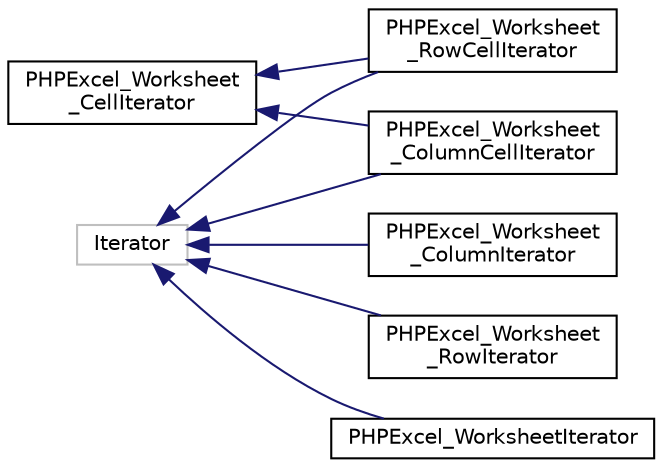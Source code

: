 digraph "Иерархия классов. Графический вид."
{
  edge [fontname="Helvetica",fontsize="10",labelfontname="Helvetica",labelfontsize="10"];
  node [fontname="Helvetica",fontsize="10",shape=record];
  rankdir="LR";
  Node203 [label="Iterator",height=0.2,width=0.4,color="grey75", fillcolor="white", style="filled"];
  Node203 -> Node1 [dir="back",color="midnightblue",fontsize="10",style="solid",fontname="Helvetica"];
  Node1 [label="PHPExcel_Worksheet\l_ColumnCellIterator",height=0.2,width=0.4,color="black", fillcolor="white", style="filled",URL="$class_p_h_p_excel___worksheet___column_cell_iterator.html"];
  Node203 -> Node204 [dir="back",color="midnightblue",fontsize="10",style="solid",fontname="Helvetica"];
  Node204 [label="PHPExcel_Worksheet\l_ColumnIterator",height=0.2,width=0.4,color="black", fillcolor="white", style="filled",URL="$class_p_h_p_excel___worksheet___column_iterator.html"];
  Node203 -> Node2 [dir="back",color="midnightblue",fontsize="10",style="solid",fontname="Helvetica"];
  Node2 [label="PHPExcel_Worksheet\l_RowCellIterator",height=0.2,width=0.4,color="black", fillcolor="white", style="filled",URL="$class_p_h_p_excel___worksheet___row_cell_iterator.html"];
  Node203 -> Node205 [dir="back",color="midnightblue",fontsize="10",style="solid",fontname="Helvetica"];
  Node205 [label="PHPExcel_Worksheet\l_RowIterator",height=0.2,width=0.4,color="black", fillcolor="white", style="filled",URL="$class_p_h_p_excel___worksheet___row_iterator.html"];
  Node203 -> Node206 [dir="back",color="midnightblue",fontsize="10",style="solid",fontname="Helvetica"];
  Node206 [label="PHPExcel_WorksheetIterator",height=0.2,width=0.4,color="black", fillcolor="white", style="filled",URL="$class_p_h_p_excel___worksheet_iterator.html"];
  Node0 [label="PHPExcel_Worksheet\l_CellIterator",height=0.2,width=0.4,color="black", fillcolor="white", style="filled",URL="$class_p_h_p_excel___worksheet___cell_iterator.html"];
  Node0 -> Node1 [dir="back",color="midnightblue",fontsize="10",style="solid",fontname="Helvetica"];
  Node0 -> Node2 [dir="back",color="midnightblue",fontsize="10",style="solid",fontname="Helvetica"];
}
